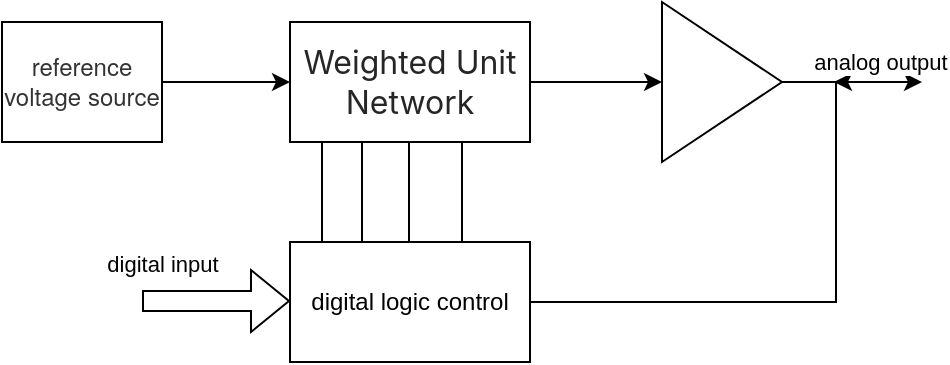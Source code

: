<mxfile version="26.0.4">
  <diagram name="第 1 页" id="Xyck8M4hCih6fCmkQRyU">
    <mxGraphModel dx="688" dy="537" grid="1" gridSize="10" guides="1" tooltips="1" connect="1" arrows="1" fold="1" page="1" pageScale="1" pageWidth="827" pageHeight="1169" math="0" shadow="0">
      <root>
        <mxCell id="0" />
        <mxCell id="1" parent="0" />
        <mxCell id="LnSuVfkM7VYXKscvXAEW-1" value="" style="triangle;whiteSpace=wrap;html=1;" vertex="1" parent="1">
          <mxGeometry x="480" y="220" width="60" height="80" as="geometry" />
        </mxCell>
        <mxCell id="LnSuVfkM7VYXKscvXAEW-16" style="edgeStyle=orthogonalEdgeStyle;rounded=0;orthogonalLoop=1;jettySize=auto;html=1;exitX=1;exitY=0.5;exitDx=0;exitDy=0;entryX=0;entryY=0.5;entryDx=0;entryDy=0;" edge="1" parent="1" source="LnSuVfkM7VYXKscvXAEW-2" target="LnSuVfkM7VYXKscvXAEW-4">
          <mxGeometry relative="1" as="geometry" />
        </mxCell>
        <mxCell id="LnSuVfkM7VYXKscvXAEW-2" value="&lt;div&gt;&lt;br&gt;&lt;/div&gt;&lt;div&gt;&lt;span style=&quot;color: rgb(51, 51, 51); font-family: &amp;quot;Helvetica Neue&amp;quot;, Helvetica, Arial, &amp;quot;PingFang SC&amp;quot;, &amp;quot;Hiragino Sans GB&amp;quot;, &amp;quot;Microsoft YaHei&amp;quot;, &amp;quot;WenQuanYi Micro Hei&amp;quot;, sans-serif; text-align: start; background-color: rgb(255, 255, 255);&quot;&gt;reference voltage source&lt;/span&gt;&lt;br&gt;&lt;/div&gt;&lt;div&gt;&lt;span style=&quot;color: rgb(51, 51, 51); font-family: &amp;quot;Helvetica Neue&amp;quot;, Helvetica, Arial, &amp;quot;PingFang SC&amp;quot;, &amp;quot;Hiragino Sans GB&amp;quot;, &amp;quot;Microsoft YaHei&amp;quot;, &amp;quot;WenQuanYi Micro Hei&amp;quot;, sans-serif; text-align: start; background-color: rgb(255, 255, 255);&quot;&gt;&lt;br&gt;&lt;/span&gt;&lt;/div&gt;" style="rounded=0;whiteSpace=wrap;html=1;" vertex="1" parent="1">
          <mxGeometry x="150" y="230" width="80" height="60" as="geometry" />
        </mxCell>
        <mxCell id="LnSuVfkM7VYXKscvXAEW-5" style="edgeStyle=orthogonalEdgeStyle;rounded=0;orthogonalLoop=1;jettySize=auto;html=1;exitX=1;exitY=0.5;exitDx=0;exitDy=0;entryX=0;entryY=0.5;entryDx=0;entryDy=0;" edge="1" parent="1" source="LnSuVfkM7VYXKscvXAEW-4" target="LnSuVfkM7VYXKscvXAEW-1">
          <mxGeometry relative="1" as="geometry" />
        </mxCell>
        <mxCell id="LnSuVfkM7VYXKscvXAEW-4" value="&lt;span style=&quot;color: rgba(0, 0, 0, 0.85); font-family: Inter, -apple-system, BlinkMacSystemFont, &amp;quot;Segoe UI&amp;quot;, &amp;quot;SF Pro SC&amp;quot;, &amp;quot;SF Pro Display&amp;quot;, &amp;quot;SF Pro Icons&amp;quot;, &amp;quot;PingFang SC&amp;quot;, &amp;quot;Hiragino Sans GB&amp;quot;, &amp;quot;Microsoft YaHei&amp;quot;, &amp;quot;Helvetica Neue&amp;quot;, Helvetica, Arial, sans-serif; font-size: 16px; text-align: start; background-color: rgb(255, 255, 255);&quot;&gt;Weighted Unit Network&lt;/span&gt;" style="rounded=0;whiteSpace=wrap;html=1;" vertex="1" parent="1">
          <mxGeometry x="294" y="230" width="120" height="60" as="geometry" />
        </mxCell>
        <mxCell id="LnSuVfkM7VYXKscvXAEW-15" style="edgeStyle=orthogonalEdgeStyle;rounded=0;orthogonalLoop=1;jettySize=auto;html=1;exitX=1;exitY=0.5;exitDx=0;exitDy=0;" edge="1" parent="1">
          <mxGeometry relative="1" as="geometry">
            <mxPoint x="566" y="260" as="targetPoint" />
            <mxPoint x="390" y="370" as="sourcePoint" />
            <Array as="points">
              <mxPoint x="567" y="370" />
            </Array>
          </mxGeometry>
        </mxCell>
        <mxCell id="LnSuVfkM7VYXKscvXAEW-7" value="digital logic control" style="rounded=0;whiteSpace=wrap;html=1;" vertex="1" parent="1">
          <mxGeometry x="294" y="340" width="120" height="60" as="geometry" />
        </mxCell>
        <mxCell id="LnSuVfkM7VYXKscvXAEW-8" value="" style="shape=flexArrow;endArrow=classic;html=1;rounded=0;" edge="1" parent="1">
          <mxGeometry width="50" height="50" relative="1" as="geometry">
            <mxPoint x="220" y="369.5" as="sourcePoint" />
            <mxPoint x="294" y="369.5" as="targetPoint" />
          </mxGeometry>
        </mxCell>
        <mxCell id="LnSuVfkM7VYXKscvXAEW-17" value="digital input" style="edgeLabel;html=1;align=center;verticalAlign=middle;resizable=0;points=[];" vertex="1" connectable="0" parent="LnSuVfkM7VYXKscvXAEW-8">
          <mxGeometry x="-0.461" y="2" relative="1" as="geometry">
            <mxPoint x="-10" y="-17" as="offset" />
          </mxGeometry>
        </mxCell>
        <mxCell id="LnSuVfkM7VYXKscvXAEW-9" value="" style="endArrow=none;html=1;rounded=0;" edge="1" parent="1">
          <mxGeometry width="50" height="50" relative="1" as="geometry">
            <mxPoint x="310" y="290" as="sourcePoint" />
            <mxPoint x="310" y="340" as="targetPoint" />
            <Array as="points">
              <mxPoint x="310" y="313" />
            </Array>
          </mxGeometry>
        </mxCell>
        <mxCell id="LnSuVfkM7VYXKscvXAEW-10" value="" style="endArrow=none;html=1;rounded=0;" edge="1" parent="1">
          <mxGeometry width="50" height="50" relative="1" as="geometry">
            <mxPoint x="330" y="290" as="sourcePoint" />
            <mxPoint x="330" y="340" as="targetPoint" />
            <Array as="points">
              <mxPoint x="330" y="313" />
            </Array>
          </mxGeometry>
        </mxCell>
        <mxCell id="LnSuVfkM7VYXKscvXAEW-11" value="" style="endArrow=none;html=1;rounded=0;" edge="1" parent="1">
          <mxGeometry width="50" height="50" relative="1" as="geometry">
            <mxPoint x="380" y="290" as="sourcePoint" />
            <mxPoint x="380" y="340" as="targetPoint" />
            <Array as="points">
              <mxPoint x="380" y="313" />
            </Array>
          </mxGeometry>
        </mxCell>
        <mxCell id="LnSuVfkM7VYXKscvXAEW-12" value="" style="endArrow=none;html=1;rounded=0;" edge="1" parent="1">
          <mxGeometry width="50" height="50" relative="1" as="geometry">
            <mxPoint x="353.5" y="290" as="sourcePoint" />
            <mxPoint x="353.5" y="340" as="targetPoint" />
            <Array as="points">
              <mxPoint x="353.5" y="313" />
            </Array>
          </mxGeometry>
        </mxCell>
        <mxCell id="LnSuVfkM7VYXKscvXAEW-13" value="" style="endArrow=classic;html=1;rounded=0;" edge="1" parent="1">
          <mxGeometry width="50" height="50" relative="1" as="geometry">
            <mxPoint x="540" y="260" as="sourcePoint" />
            <mxPoint x="610" y="260" as="targetPoint" />
          </mxGeometry>
        </mxCell>
        <mxCell id="LnSuVfkM7VYXKscvXAEW-18" value="analog output" style="edgeLabel;html=1;align=center;verticalAlign=middle;resizable=0;points=[];" vertex="1" connectable="0" parent="LnSuVfkM7VYXKscvXAEW-13">
          <mxGeometry x="0.398" y="1" relative="1" as="geometry">
            <mxPoint y="-9" as="offset" />
          </mxGeometry>
        </mxCell>
      </root>
    </mxGraphModel>
  </diagram>
</mxfile>
